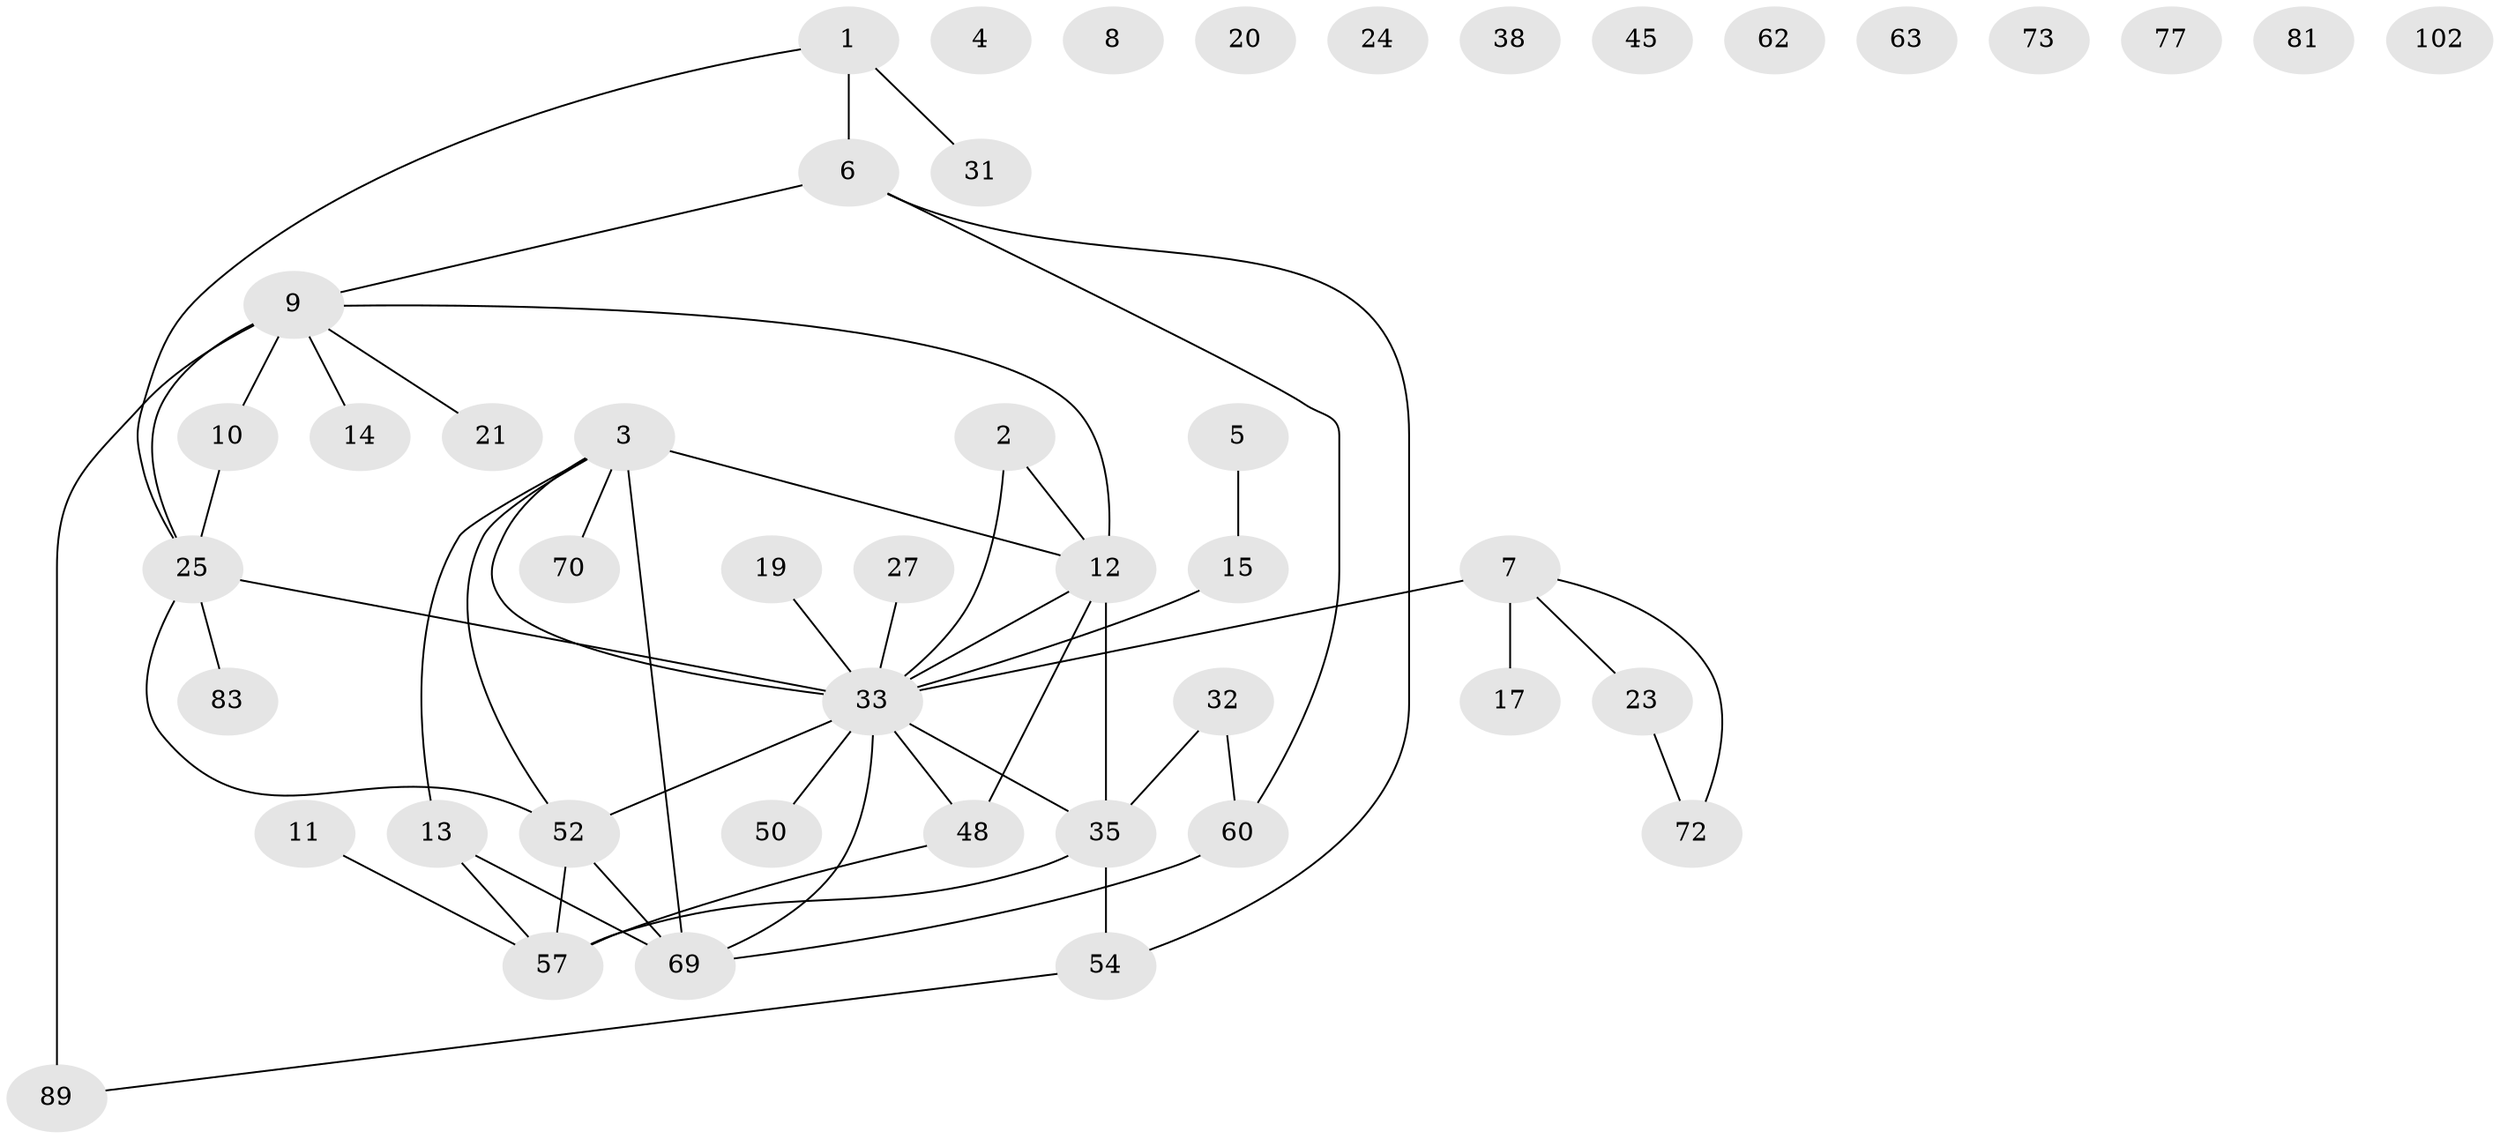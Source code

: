 // original degree distribution, {3: 0.22115384615384615, 1: 0.2692307692307692, 0: 0.09615384615384616, 4: 0.125, 2: 0.22115384615384615, 5: 0.04807692307692308, 8: 0.009615384615384616, 6: 0.009615384615384616}
// Generated by graph-tools (version 1.1) at 2025/16/03/04/25 18:16:35]
// undirected, 46 vertices, 53 edges
graph export_dot {
graph [start="1"]
  node [color=gray90,style=filled];
  1 [super="+95+76+47"];
  2 [super="+28"];
  3 [super="+61+75"];
  4;
  5 [super="+18"];
  6 [super="+40"];
  7 [super="+58+59+80+16"];
  8;
  9 [super="+44+74"];
  10;
  11 [super="+78+82"];
  12 [super="+49+22+64"];
  13 [super="+34"];
  14 [super="+30"];
  15 [super="+29"];
  17 [super="+87"];
  19;
  20 [super="+88"];
  21 [super="+42+36"];
  23 [super="+66"];
  24;
  25 [super="+26"];
  27 [super="+41"];
  31;
  32 [super="+53"];
  33 [super="+55+68"];
  35 [super="+46+43"];
  38;
  45;
  48;
  50;
  52 [super="+99"];
  54 [super="+56"];
  57 [super="+84"];
  60 [super="+97+79"];
  62;
  63;
  69 [super="+71"];
  70;
  72;
  73;
  77 [super="+96"];
  81;
  83;
  89 [super="+98"];
  102;
  1 -- 31;
  1 -- 25;
  1 -- 6;
  2 -- 33;
  2 -- 12;
  3 -- 13;
  3 -- 70;
  3 -- 33 [weight=2];
  3 -- 12;
  3 -- 69;
  3 -- 52;
  5 -- 15;
  6 -- 60;
  6 -- 9;
  6 -- 54;
  7 -- 72;
  7 -- 17 [weight=2];
  7 -- 23;
  7 -- 33 [weight=2];
  9 -- 89 [weight=2];
  9 -- 10;
  9 -- 12;
  9 -- 25;
  9 -- 21;
  9 -- 14;
  10 -- 25;
  11 -- 57;
  12 -- 48;
  12 -- 35;
  12 -- 33;
  13 -- 57;
  13 -- 69;
  15 -- 33;
  19 -- 33 [weight=2];
  23 -- 72;
  25 -- 83;
  25 -- 52;
  25 -- 33;
  27 -- 33;
  32 -- 60;
  32 -- 35;
  33 -- 52;
  33 -- 35;
  33 -- 69;
  33 -- 48;
  33 -- 50;
  35 -- 57;
  35 -- 54;
  48 -- 57;
  52 -- 69;
  52 -- 57;
  54 -- 89;
  60 -- 69;
}
